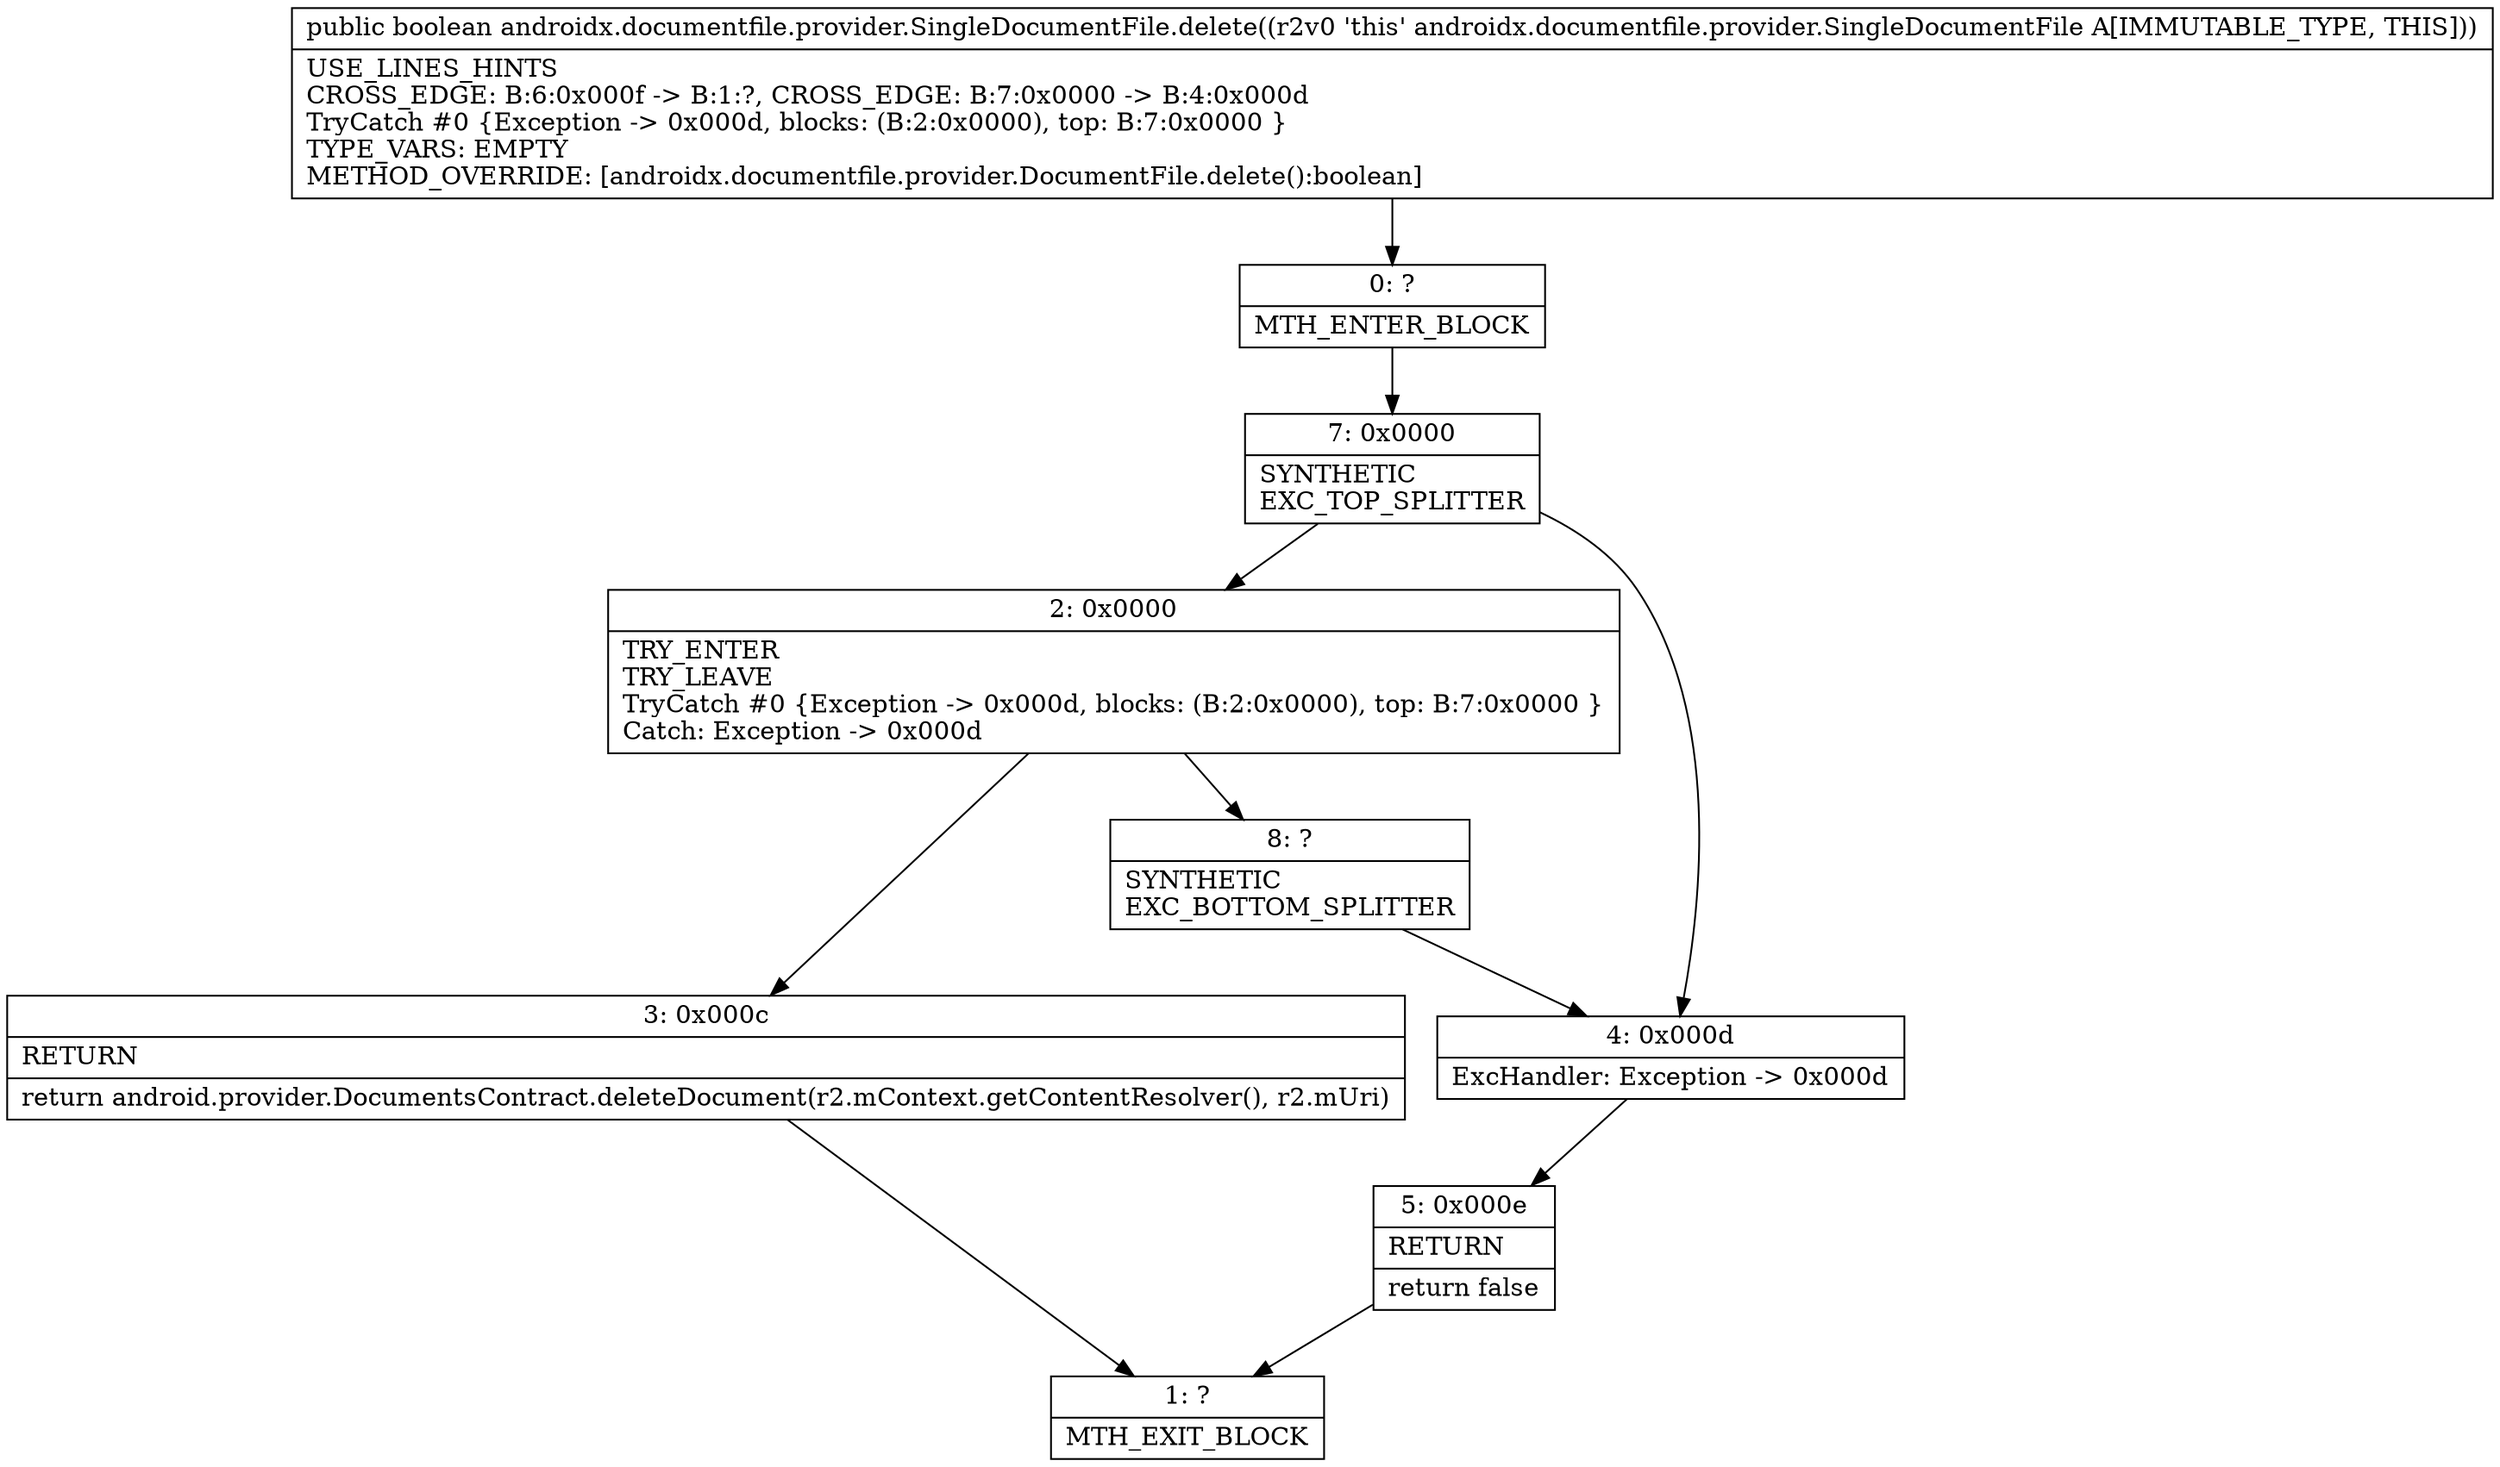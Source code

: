 digraph "CFG forandroidx.documentfile.provider.SingleDocumentFile.delete()Z" {
Node_0 [shape=record,label="{0\:\ ?|MTH_ENTER_BLOCK\l}"];
Node_7 [shape=record,label="{7\:\ 0x0000|SYNTHETIC\lEXC_TOP_SPLITTER\l}"];
Node_2 [shape=record,label="{2\:\ 0x0000|TRY_ENTER\lTRY_LEAVE\lTryCatch #0 \{Exception \-\> 0x000d, blocks: (B:2:0x0000), top: B:7:0x0000 \}\lCatch: Exception \-\> 0x000d\l}"];
Node_3 [shape=record,label="{3\:\ 0x000c|RETURN\l|return android.provider.DocumentsContract.deleteDocument(r2.mContext.getContentResolver(), r2.mUri)\l}"];
Node_1 [shape=record,label="{1\:\ ?|MTH_EXIT_BLOCK\l}"];
Node_8 [shape=record,label="{8\:\ ?|SYNTHETIC\lEXC_BOTTOM_SPLITTER\l}"];
Node_4 [shape=record,label="{4\:\ 0x000d|ExcHandler: Exception \-\> 0x000d\l}"];
Node_5 [shape=record,label="{5\:\ 0x000e|RETURN\l|return false\l}"];
MethodNode[shape=record,label="{public boolean androidx.documentfile.provider.SingleDocumentFile.delete((r2v0 'this' androidx.documentfile.provider.SingleDocumentFile A[IMMUTABLE_TYPE, THIS]))  | USE_LINES_HINTS\lCROSS_EDGE: B:6:0x000f \-\> B:1:?, CROSS_EDGE: B:7:0x0000 \-\> B:4:0x000d\lTryCatch #0 \{Exception \-\> 0x000d, blocks: (B:2:0x0000), top: B:7:0x0000 \}\lTYPE_VARS: EMPTY\lMETHOD_OVERRIDE: [androidx.documentfile.provider.DocumentFile.delete():boolean]\l}"];
MethodNode -> Node_0;Node_0 -> Node_7;
Node_7 -> Node_2;
Node_7 -> Node_4;
Node_2 -> Node_3;
Node_2 -> Node_8;
Node_3 -> Node_1;
Node_8 -> Node_4;
Node_4 -> Node_5;
Node_5 -> Node_1;
}


